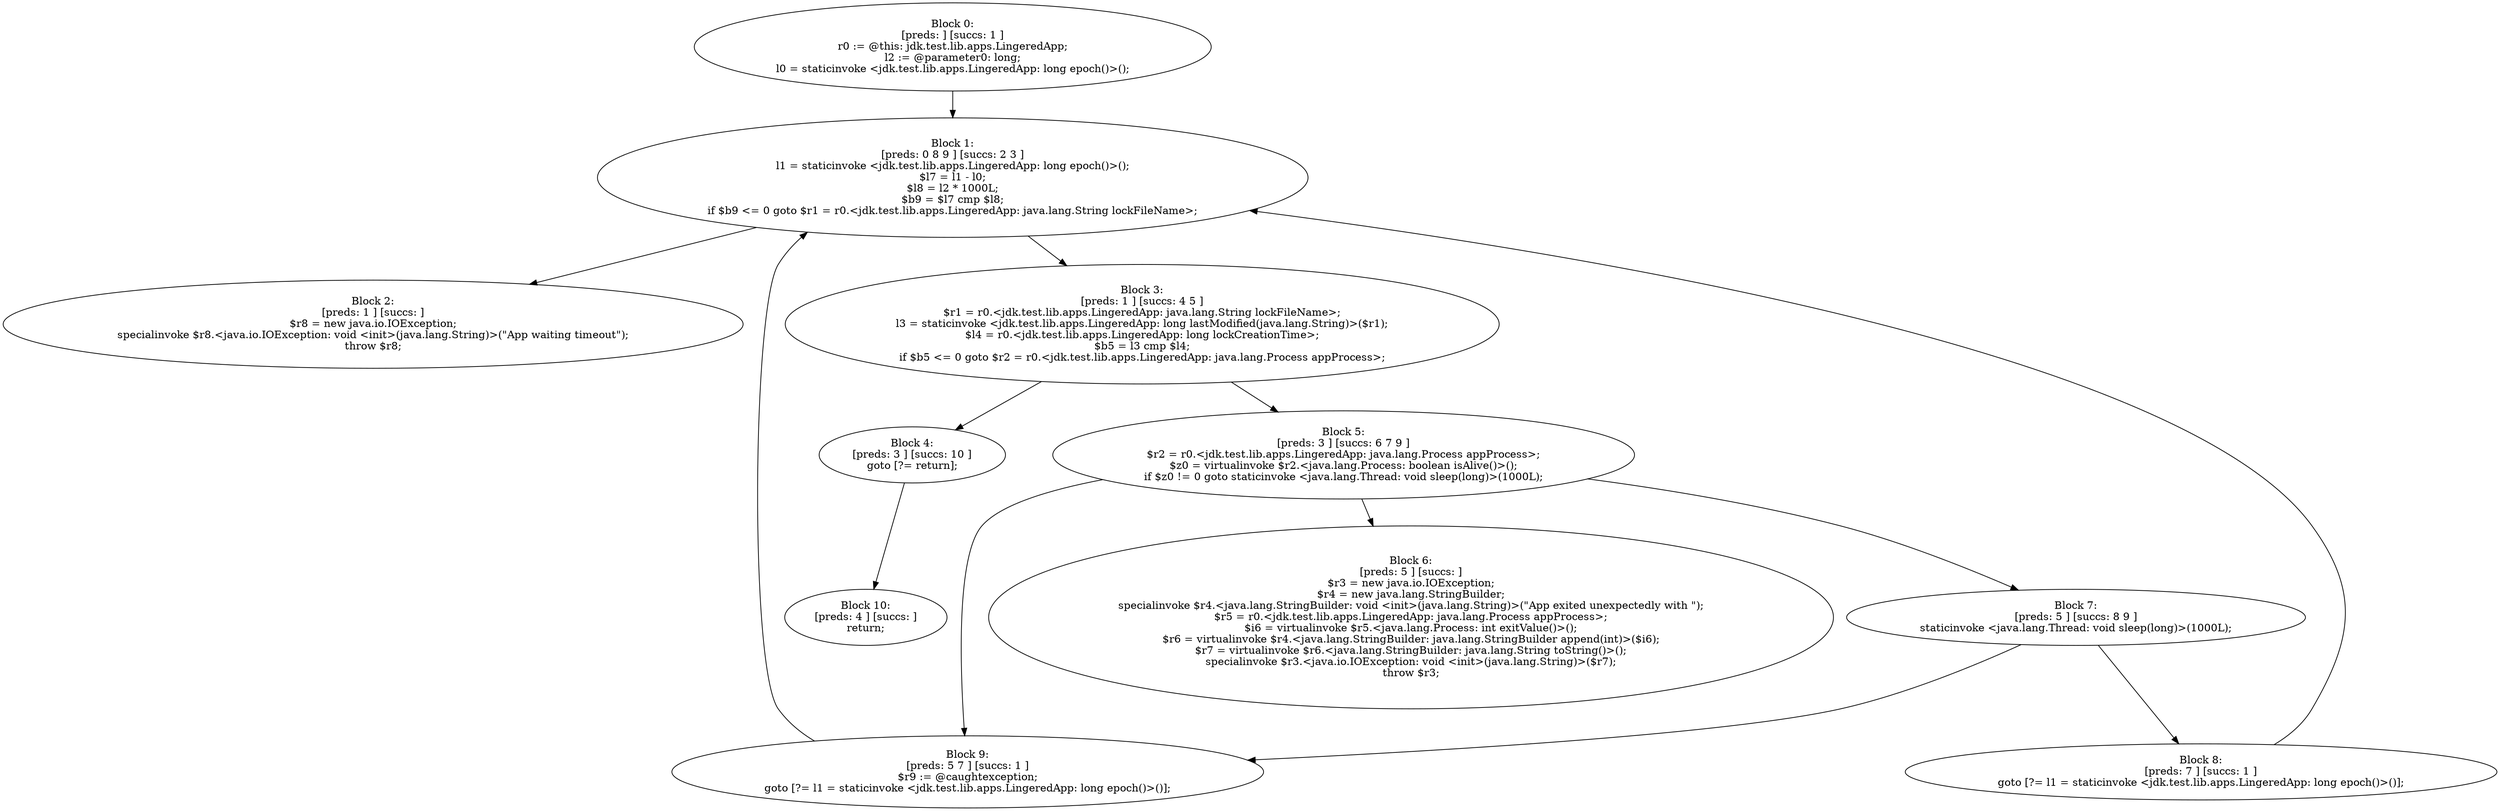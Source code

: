 digraph "unitGraph" {
    "Block 0:
[preds: ] [succs: 1 ]
r0 := @this: jdk.test.lib.apps.LingeredApp;
l2 := @parameter0: long;
l0 = staticinvoke <jdk.test.lib.apps.LingeredApp: long epoch()>();
"
    "Block 1:
[preds: 0 8 9 ] [succs: 2 3 ]
l1 = staticinvoke <jdk.test.lib.apps.LingeredApp: long epoch()>();
$l7 = l1 - l0;
$l8 = l2 * 1000L;
$b9 = $l7 cmp $l8;
if $b9 <= 0 goto $r1 = r0.<jdk.test.lib.apps.LingeredApp: java.lang.String lockFileName>;
"
    "Block 2:
[preds: 1 ] [succs: ]
$r8 = new java.io.IOException;
specialinvoke $r8.<java.io.IOException: void <init>(java.lang.String)>(\"App waiting timeout\");
throw $r8;
"
    "Block 3:
[preds: 1 ] [succs: 4 5 ]
$r1 = r0.<jdk.test.lib.apps.LingeredApp: java.lang.String lockFileName>;
l3 = staticinvoke <jdk.test.lib.apps.LingeredApp: long lastModified(java.lang.String)>($r1);
$l4 = r0.<jdk.test.lib.apps.LingeredApp: long lockCreationTime>;
$b5 = l3 cmp $l4;
if $b5 <= 0 goto $r2 = r0.<jdk.test.lib.apps.LingeredApp: java.lang.Process appProcess>;
"
    "Block 4:
[preds: 3 ] [succs: 10 ]
goto [?= return];
"
    "Block 5:
[preds: 3 ] [succs: 6 7 9 ]
$r2 = r0.<jdk.test.lib.apps.LingeredApp: java.lang.Process appProcess>;
$z0 = virtualinvoke $r2.<java.lang.Process: boolean isAlive()>();
if $z0 != 0 goto staticinvoke <java.lang.Thread: void sleep(long)>(1000L);
"
    "Block 6:
[preds: 5 ] [succs: ]
$r3 = new java.io.IOException;
$r4 = new java.lang.StringBuilder;
specialinvoke $r4.<java.lang.StringBuilder: void <init>(java.lang.String)>(\"App exited unexpectedly with \");
$r5 = r0.<jdk.test.lib.apps.LingeredApp: java.lang.Process appProcess>;
$i6 = virtualinvoke $r5.<java.lang.Process: int exitValue()>();
$r6 = virtualinvoke $r4.<java.lang.StringBuilder: java.lang.StringBuilder append(int)>($i6);
$r7 = virtualinvoke $r6.<java.lang.StringBuilder: java.lang.String toString()>();
specialinvoke $r3.<java.io.IOException: void <init>(java.lang.String)>($r7);
throw $r3;
"
    "Block 7:
[preds: 5 ] [succs: 8 9 ]
staticinvoke <java.lang.Thread: void sleep(long)>(1000L);
"
    "Block 8:
[preds: 7 ] [succs: 1 ]
goto [?= l1 = staticinvoke <jdk.test.lib.apps.LingeredApp: long epoch()>()];
"
    "Block 9:
[preds: 5 7 ] [succs: 1 ]
$r9 := @caughtexception;
goto [?= l1 = staticinvoke <jdk.test.lib.apps.LingeredApp: long epoch()>()];
"
    "Block 10:
[preds: 4 ] [succs: ]
return;
"
    "Block 0:
[preds: ] [succs: 1 ]
r0 := @this: jdk.test.lib.apps.LingeredApp;
l2 := @parameter0: long;
l0 = staticinvoke <jdk.test.lib.apps.LingeredApp: long epoch()>();
"->"Block 1:
[preds: 0 8 9 ] [succs: 2 3 ]
l1 = staticinvoke <jdk.test.lib.apps.LingeredApp: long epoch()>();
$l7 = l1 - l0;
$l8 = l2 * 1000L;
$b9 = $l7 cmp $l8;
if $b9 <= 0 goto $r1 = r0.<jdk.test.lib.apps.LingeredApp: java.lang.String lockFileName>;
";
    "Block 1:
[preds: 0 8 9 ] [succs: 2 3 ]
l1 = staticinvoke <jdk.test.lib.apps.LingeredApp: long epoch()>();
$l7 = l1 - l0;
$l8 = l2 * 1000L;
$b9 = $l7 cmp $l8;
if $b9 <= 0 goto $r1 = r0.<jdk.test.lib.apps.LingeredApp: java.lang.String lockFileName>;
"->"Block 2:
[preds: 1 ] [succs: ]
$r8 = new java.io.IOException;
specialinvoke $r8.<java.io.IOException: void <init>(java.lang.String)>(\"App waiting timeout\");
throw $r8;
";
    "Block 1:
[preds: 0 8 9 ] [succs: 2 3 ]
l1 = staticinvoke <jdk.test.lib.apps.LingeredApp: long epoch()>();
$l7 = l1 - l0;
$l8 = l2 * 1000L;
$b9 = $l7 cmp $l8;
if $b9 <= 0 goto $r1 = r0.<jdk.test.lib.apps.LingeredApp: java.lang.String lockFileName>;
"->"Block 3:
[preds: 1 ] [succs: 4 5 ]
$r1 = r0.<jdk.test.lib.apps.LingeredApp: java.lang.String lockFileName>;
l3 = staticinvoke <jdk.test.lib.apps.LingeredApp: long lastModified(java.lang.String)>($r1);
$l4 = r0.<jdk.test.lib.apps.LingeredApp: long lockCreationTime>;
$b5 = l3 cmp $l4;
if $b5 <= 0 goto $r2 = r0.<jdk.test.lib.apps.LingeredApp: java.lang.Process appProcess>;
";
    "Block 3:
[preds: 1 ] [succs: 4 5 ]
$r1 = r0.<jdk.test.lib.apps.LingeredApp: java.lang.String lockFileName>;
l3 = staticinvoke <jdk.test.lib.apps.LingeredApp: long lastModified(java.lang.String)>($r1);
$l4 = r0.<jdk.test.lib.apps.LingeredApp: long lockCreationTime>;
$b5 = l3 cmp $l4;
if $b5 <= 0 goto $r2 = r0.<jdk.test.lib.apps.LingeredApp: java.lang.Process appProcess>;
"->"Block 4:
[preds: 3 ] [succs: 10 ]
goto [?= return];
";
    "Block 3:
[preds: 1 ] [succs: 4 5 ]
$r1 = r0.<jdk.test.lib.apps.LingeredApp: java.lang.String lockFileName>;
l3 = staticinvoke <jdk.test.lib.apps.LingeredApp: long lastModified(java.lang.String)>($r1);
$l4 = r0.<jdk.test.lib.apps.LingeredApp: long lockCreationTime>;
$b5 = l3 cmp $l4;
if $b5 <= 0 goto $r2 = r0.<jdk.test.lib.apps.LingeredApp: java.lang.Process appProcess>;
"->"Block 5:
[preds: 3 ] [succs: 6 7 9 ]
$r2 = r0.<jdk.test.lib.apps.LingeredApp: java.lang.Process appProcess>;
$z0 = virtualinvoke $r2.<java.lang.Process: boolean isAlive()>();
if $z0 != 0 goto staticinvoke <java.lang.Thread: void sleep(long)>(1000L);
";
    "Block 4:
[preds: 3 ] [succs: 10 ]
goto [?= return];
"->"Block 10:
[preds: 4 ] [succs: ]
return;
";
    "Block 5:
[preds: 3 ] [succs: 6 7 9 ]
$r2 = r0.<jdk.test.lib.apps.LingeredApp: java.lang.Process appProcess>;
$z0 = virtualinvoke $r2.<java.lang.Process: boolean isAlive()>();
if $z0 != 0 goto staticinvoke <java.lang.Thread: void sleep(long)>(1000L);
"->"Block 6:
[preds: 5 ] [succs: ]
$r3 = new java.io.IOException;
$r4 = new java.lang.StringBuilder;
specialinvoke $r4.<java.lang.StringBuilder: void <init>(java.lang.String)>(\"App exited unexpectedly with \");
$r5 = r0.<jdk.test.lib.apps.LingeredApp: java.lang.Process appProcess>;
$i6 = virtualinvoke $r5.<java.lang.Process: int exitValue()>();
$r6 = virtualinvoke $r4.<java.lang.StringBuilder: java.lang.StringBuilder append(int)>($i6);
$r7 = virtualinvoke $r6.<java.lang.StringBuilder: java.lang.String toString()>();
specialinvoke $r3.<java.io.IOException: void <init>(java.lang.String)>($r7);
throw $r3;
";
    "Block 5:
[preds: 3 ] [succs: 6 7 9 ]
$r2 = r0.<jdk.test.lib.apps.LingeredApp: java.lang.Process appProcess>;
$z0 = virtualinvoke $r2.<java.lang.Process: boolean isAlive()>();
if $z0 != 0 goto staticinvoke <java.lang.Thread: void sleep(long)>(1000L);
"->"Block 7:
[preds: 5 ] [succs: 8 9 ]
staticinvoke <java.lang.Thread: void sleep(long)>(1000L);
";
    "Block 5:
[preds: 3 ] [succs: 6 7 9 ]
$r2 = r0.<jdk.test.lib.apps.LingeredApp: java.lang.Process appProcess>;
$z0 = virtualinvoke $r2.<java.lang.Process: boolean isAlive()>();
if $z0 != 0 goto staticinvoke <java.lang.Thread: void sleep(long)>(1000L);
"->"Block 9:
[preds: 5 7 ] [succs: 1 ]
$r9 := @caughtexception;
goto [?= l1 = staticinvoke <jdk.test.lib.apps.LingeredApp: long epoch()>()];
";
    "Block 7:
[preds: 5 ] [succs: 8 9 ]
staticinvoke <java.lang.Thread: void sleep(long)>(1000L);
"->"Block 8:
[preds: 7 ] [succs: 1 ]
goto [?= l1 = staticinvoke <jdk.test.lib.apps.LingeredApp: long epoch()>()];
";
    "Block 7:
[preds: 5 ] [succs: 8 9 ]
staticinvoke <java.lang.Thread: void sleep(long)>(1000L);
"->"Block 9:
[preds: 5 7 ] [succs: 1 ]
$r9 := @caughtexception;
goto [?= l1 = staticinvoke <jdk.test.lib.apps.LingeredApp: long epoch()>()];
";
    "Block 8:
[preds: 7 ] [succs: 1 ]
goto [?= l1 = staticinvoke <jdk.test.lib.apps.LingeredApp: long epoch()>()];
"->"Block 1:
[preds: 0 8 9 ] [succs: 2 3 ]
l1 = staticinvoke <jdk.test.lib.apps.LingeredApp: long epoch()>();
$l7 = l1 - l0;
$l8 = l2 * 1000L;
$b9 = $l7 cmp $l8;
if $b9 <= 0 goto $r1 = r0.<jdk.test.lib.apps.LingeredApp: java.lang.String lockFileName>;
";
    "Block 9:
[preds: 5 7 ] [succs: 1 ]
$r9 := @caughtexception;
goto [?= l1 = staticinvoke <jdk.test.lib.apps.LingeredApp: long epoch()>()];
"->"Block 1:
[preds: 0 8 9 ] [succs: 2 3 ]
l1 = staticinvoke <jdk.test.lib.apps.LingeredApp: long epoch()>();
$l7 = l1 - l0;
$l8 = l2 * 1000L;
$b9 = $l7 cmp $l8;
if $b9 <= 0 goto $r1 = r0.<jdk.test.lib.apps.LingeredApp: java.lang.String lockFileName>;
";
}
